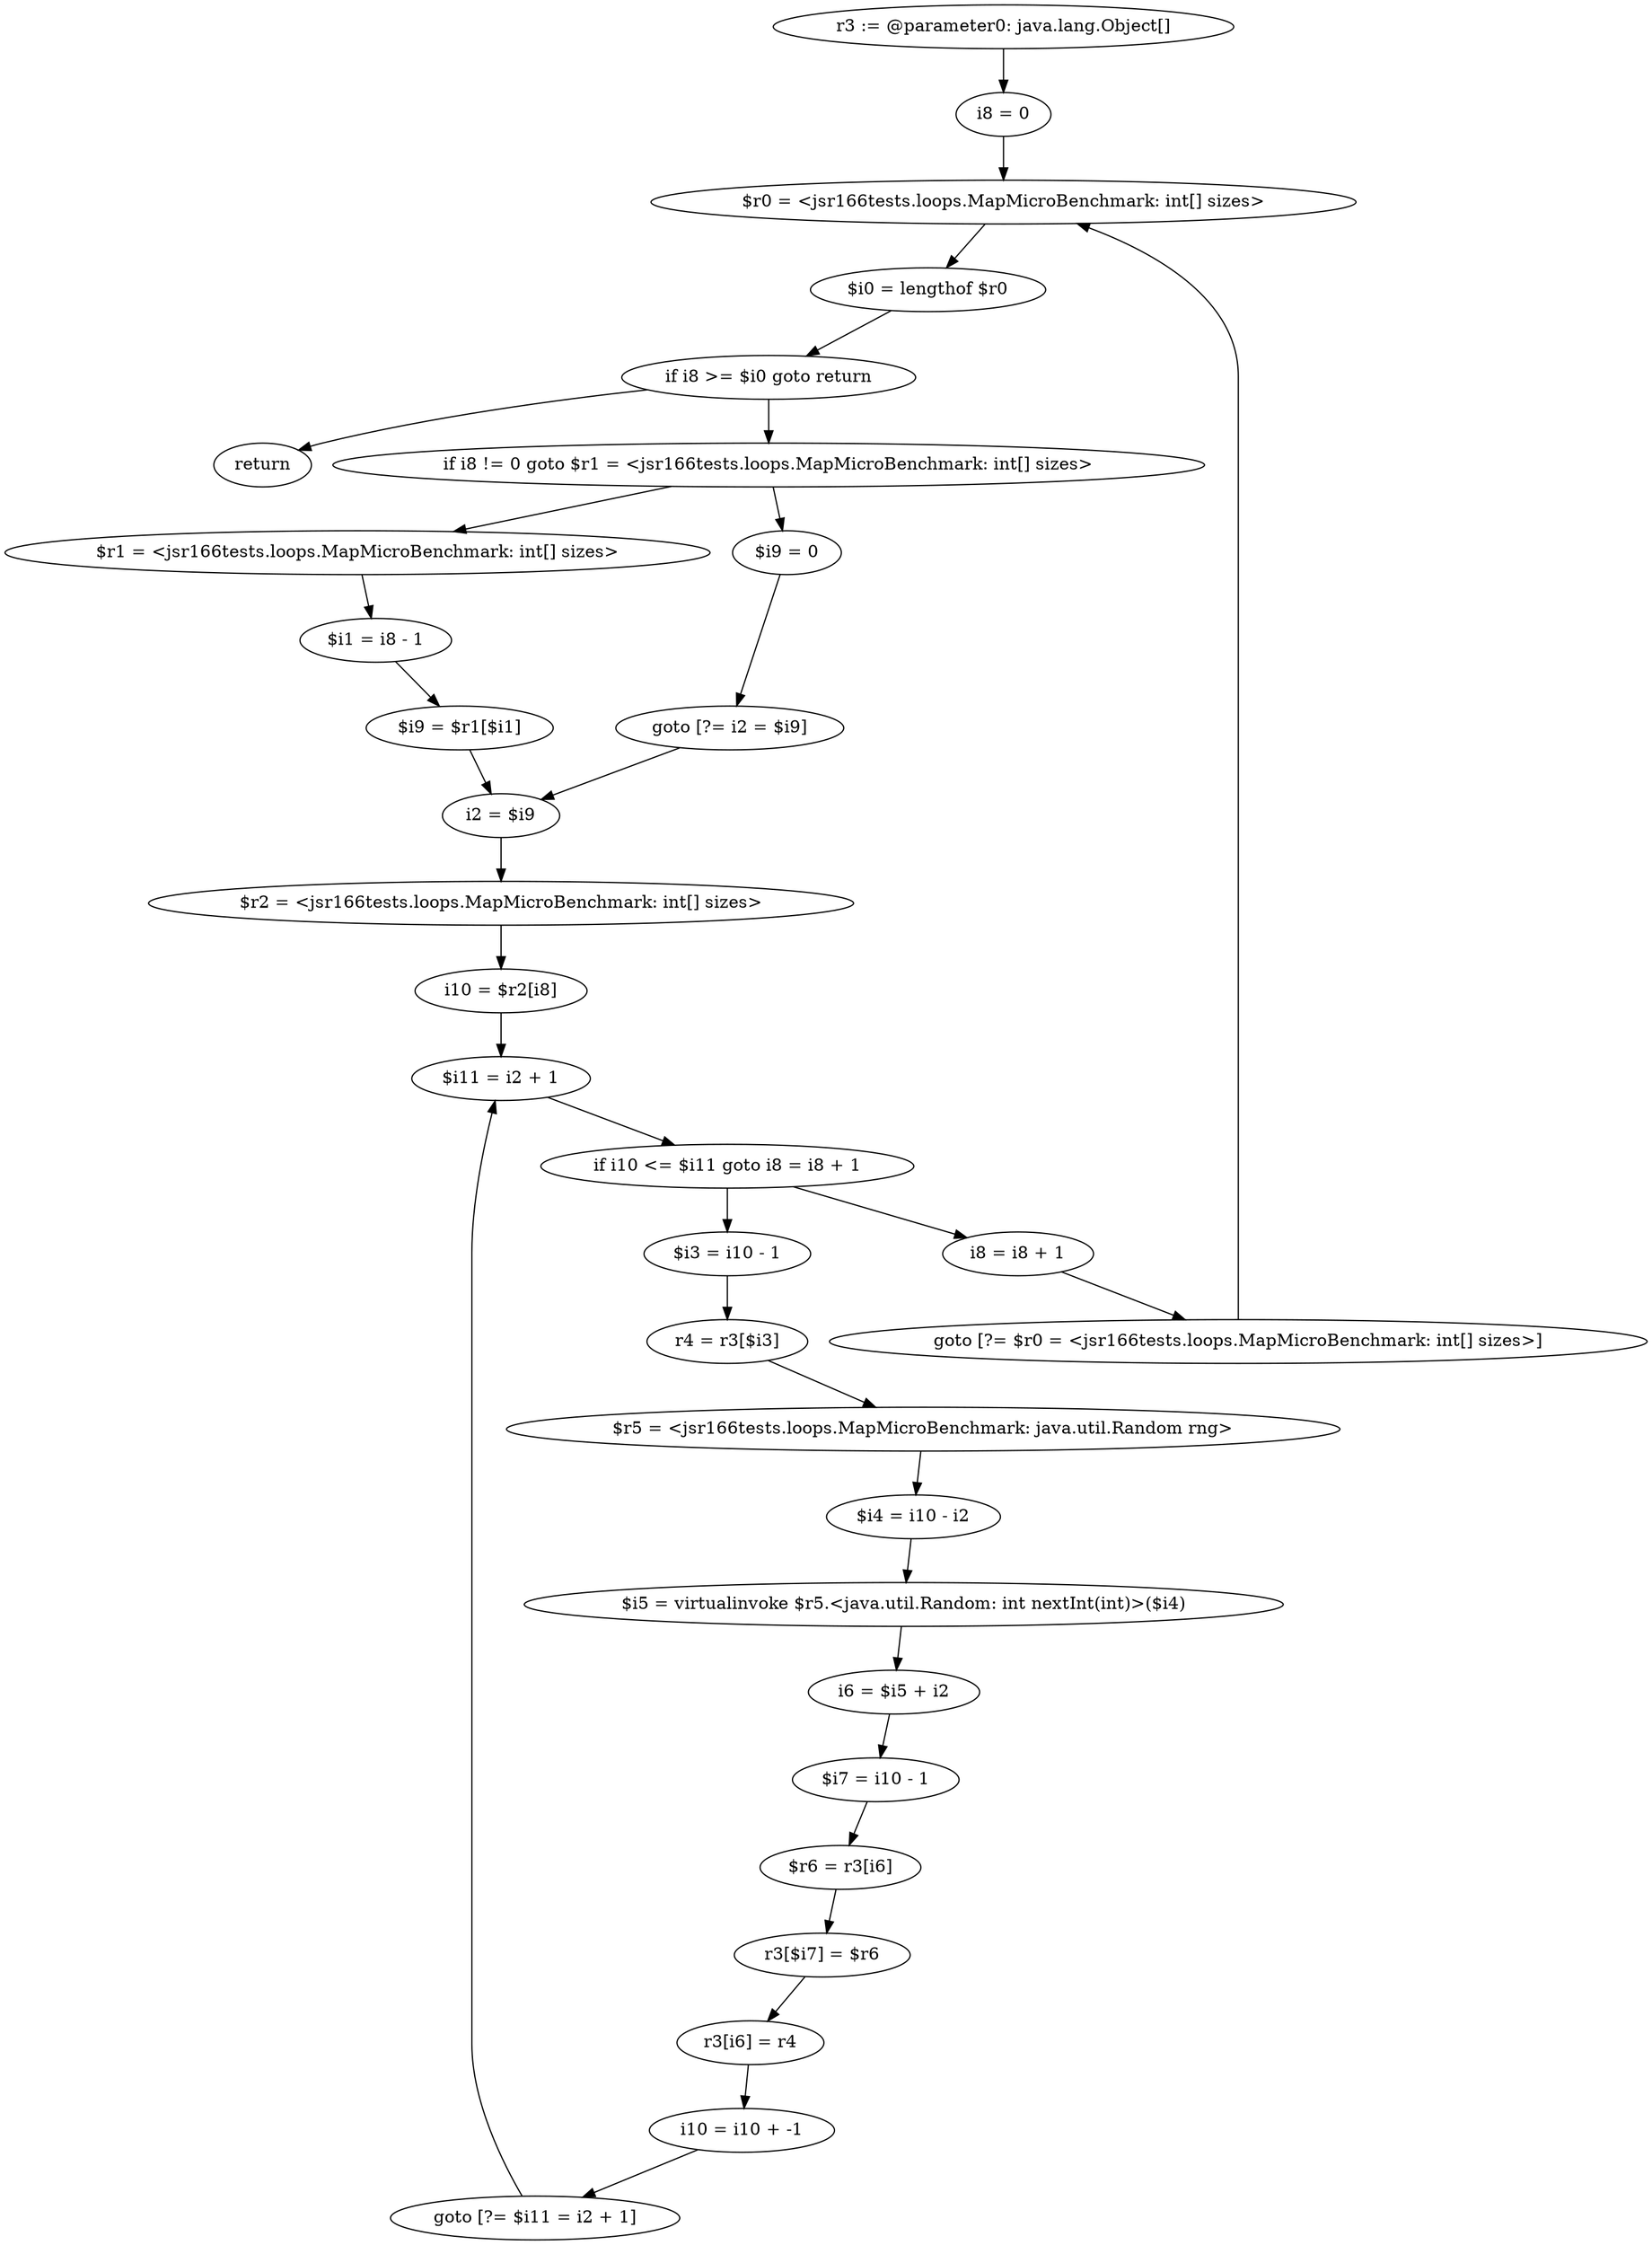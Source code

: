 digraph "unitGraph" {
    "r3 := @parameter0: java.lang.Object[]"
    "i8 = 0"
    "$r0 = <jsr166tests.loops.MapMicroBenchmark: int[] sizes>"
    "$i0 = lengthof $r0"
    "if i8 >= $i0 goto return"
    "if i8 != 0 goto $r1 = <jsr166tests.loops.MapMicroBenchmark: int[] sizes>"
    "$i9 = 0"
    "goto [?= i2 = $i9]"
    "$r1 = <jsr166tests.loops.MapMicroBenchmark: int[] sizes>"
    "$i1 = i8 - 1"
    "$i9 = $r1[$i1]"
    "i2 = $i9"
    "$r2 = <jsr166tests.loops.MapMicroBenchmark: int[] sizes>"
    "i10 = $r2[i8]"
    "$i11 = i2 + 1"
    "if i10 <= $i11 goto i8 = i8 + 1"
    "$i3 = i10 - 1"
    "r4 = r3[$i3]"
    "$r5 = <jsr166tests.loops.MapMicroBenchmark: java.util.Random rng>"
    "$i4 = i10 - i2"
    "$i5 = virtualinvoke $r5.<java.util.Random: int nextInt(int)>($i4)"
    "i6 = $i5 + i2"
    "$i7 = i10 - 1"
    "$r6 = r3[i6]"
    "r3[$i7] = $r6"
    "r3[i6] = r4"
    "i10 = i10 + -1"
    "goto [?= $i11 = i2 + 1]"
    "i8 = i8 + 1"
    "goto [?= $r0 = <jsr166tests.loops.MapMicroBenchmark: int[] sizes>]"
    "return"
    "r3 := @parameter0: java.lang.Object[]"->"i8 = 0";
    "i8 = 0"->"$r0 = <jsr166tests.loops.MapMicroBenchmark: int[] sizes>";
    "$r0 = <jsr166tests.loops.MapMicroBenchmark: int[] sizes>"->"$i0 = lengthof $r0";
    "$i0 = lengthof $r0"->"if i8 >= $i0 goto return";
    "if i8 >= $i0 goto return"->"if i8 != 0 goto $r1 = <jsr166tests.loops.MapMicroBenchmark: int[] sizes>";
    "if i8 >= $i0 goto return"->"return";
    "if i8 != 0 goto $r1 = <jsr166tests.loops.MapMicroBenchmark: int[] sizes>"->"$i9 = 0";
    "if i8 != 0 goto $r1 = <jsr166tests.loops.MapMicroBenchmark: int[] sizes>"->"$r1 = <jsr166tests.loops.MapMicroBenchmark: int[] sizes>";
    "$i9 = 0"->"goto [?= i2 = $i9]";
    "goto [?= i2 = $i9]"->"i2 = $i9";
    "$r1 = <jsr166tests.loops.MapMicroBenchmark: int[] sizes>"->"$i1 = i8 - 1";
    "$i1 = i8 - 1"->"$i9 = $r1[$i1]";
    "$i9 = $r1[$i1]"->"i2 = $i9";
    "i2 = $i9"->"$r2 = <jsr166tests.loops.MapMicroBenchmark: int[] sizes>";
    "$r2 = <jsr166tests.loops.MapMicroBenchmark: int[] sizes>"->"i10 = $r2[i8]";
    "i10 = $r2[i8]"->"$i11 = i2 + 1";
    "$i11 = i2 + 1"->"if i10 <= $i11 goto i8 = i8 + 1";
    "if i10 <= $i11 goto i8 = i8 + 1"->"$i3 = i10 - 1";
    "if i10 <= $i11 goto i8 = i8 + 1"->"i8 = i8 + 1";
    "$i3 = i10 - 1"->"r4 = r3[$i3]";
    "r4 = r3[$i3]"->"$r5 = <jsr166tests.loops.MapMicroBenchmark: java.util.Random rng>";
    "$r5 = <jsr166tests.loops.MapMicroBenchmark: java.util.Random rng>"->"$i4 = i10 - i2";
    "$i4 = i10 - i2"->"$i5 = virtualinvoke $r5.<java.util.Random: int nextInt(int)>($i4)";
    "$i5 = virtualinvoke $r5.<java.util.Random: int nextInt(int)>($i4)"->"i6 = $i5 + i2";
    "i6 = $i5 + i2"->"$i7 = i10 - 1";
    "$i7 = i10 - 1"->"$r6 = r3[i6]";
    "$r6 = r3[i6]"->"r3[$i7] = $r6";
    "r3[$i7] = $r6"->"r3[i6] = r4";
    "r3[i6] = r4"->"i10 = i10 + -1";
    "i10 = i10 + -1"->"goto [?= $i11 = i2 + 1]";
    "goto [?= $i11 = i2 + 1]"->"$i11 = i2 + 1";
    "i8 = i8 + 1"->"goto [?= $r0 = <jsr166tests.loops.MapMicroBenchmark: int[] sizes>]";
    "goto [?= $r0 = <jsr166tests.loops.MapMicroBenchmark: int[] sizes>]"->"$r0 = <jsr166tests.loops.MapMicroBenchmark: int[] sizes>";
}
